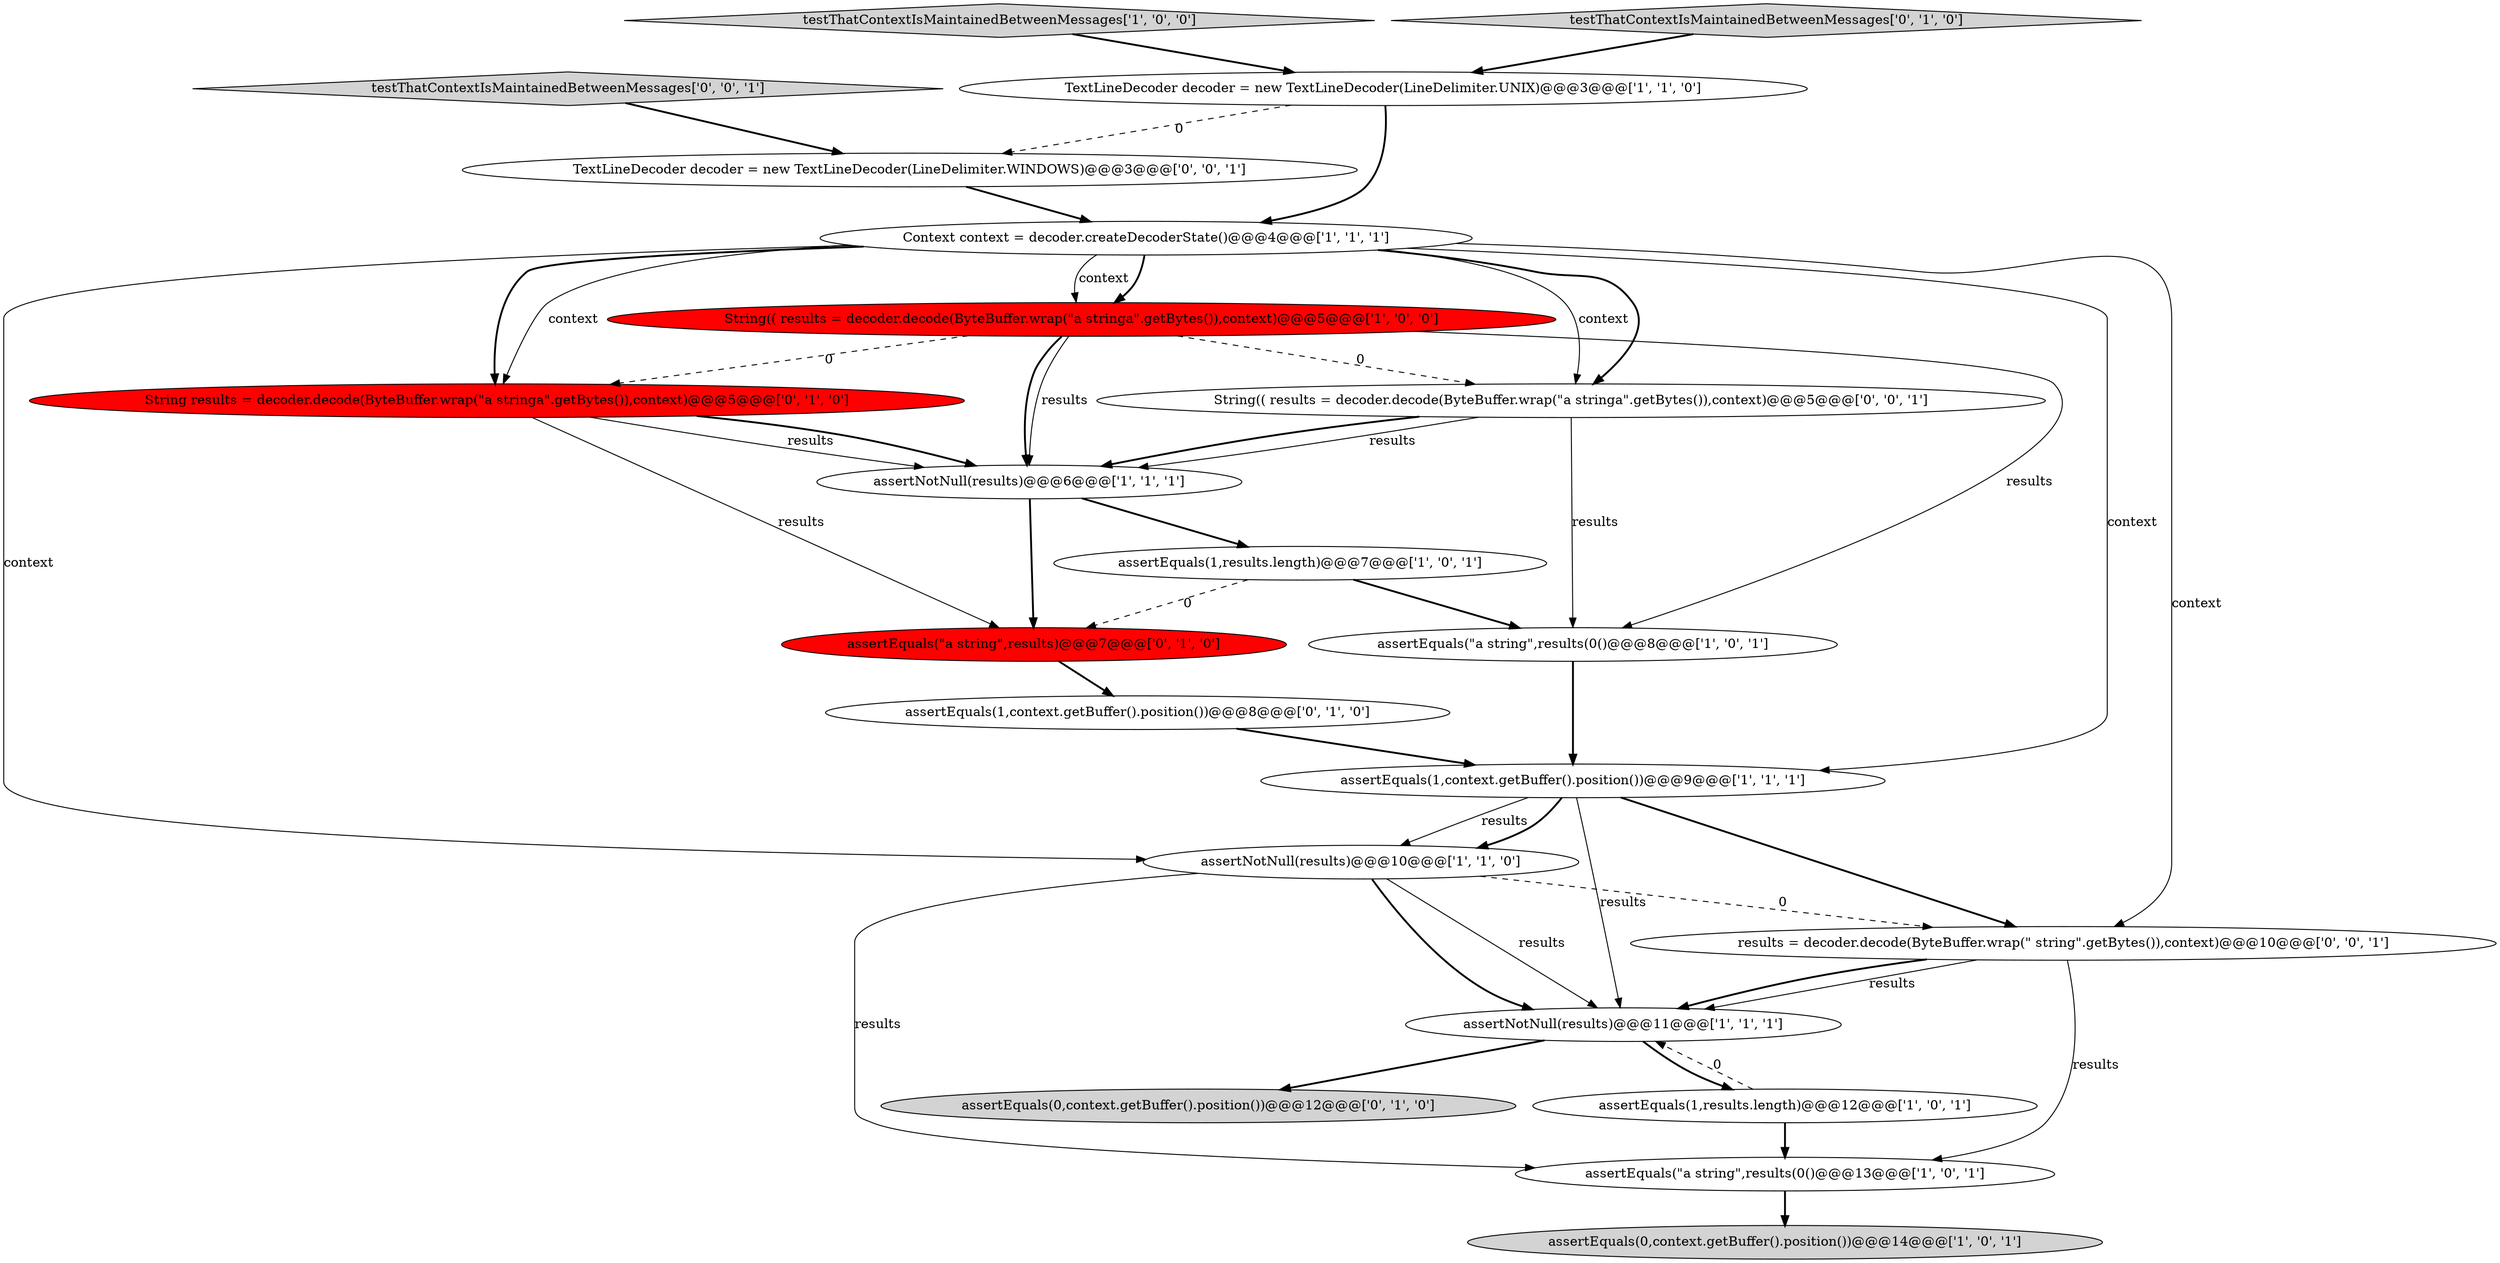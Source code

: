 digraph {
18 [style = filled, label = "results = decoder.decode(ByteBuffer.wrap(\" string\".getBytes()),context)@@@10@@@['0', '0', '1']", fillcolor = white, shape = ellipse image = "AAA0AAABBB3BBB"];
15 [style = filled, label = "String results = decoder.decode(ByteBuffer.wrap(\"a stringa\".getBytes()),context)@@@5@@@['0', '1', '0']", fillcolor = red, shape = ellipse image = "AAA1AAABBB2BBB"];
5 [style = filled, label = "assertNotNull(results)@@@6@@@['1', '1', '1']", fillcolor = white, shape = ellipse image = "AAA0AAABBB1BBB"];
7 [style = filled, label = "testThatContextIsMaintainedBetweenMessages['1', '0', '0']", fillcolor = lightgray, shape = diamond image = "AAA0AAABBB1BBB"];
10 [style = filled, label = "assertEquals(\"a string\",results(0()@@@8@@@['1', '0', '1']", fillcolor = white, shape = ellipse image = "AAA0AAABBB1BBB"];
17 [style = filled, label = "assertEquals(\"a string\",results)@@@7@@@['0', '1', '0']", fillcolor = red, shape = ellipse image = "AAA1AAABBB2BBB"];
19 [style = filled, label = "TextLineDecoder decoder = new TextLineDecoder(LineDelimiter.WINDOWS)@@@3@@@['0', '0', '1']", fillcolor = white, shape = ellipse image = "AAA0AAABBB3BBB"];
12 [style = filled, label = "assertEquals(1,results.length)@@@12@@@['1', '0', '1']", fillcolor = white, shape = ellipse image = "AAA0AAABBB1BBB"];
16 [style = filled, label = "assertEquals(1,context.getBuffer().position())@@@8@@@['0', '1', '0']", fillcolor = white, shape = ellipse image = "AAA0AAABBB2BBB"];
0 [style = filled, label = "assertEquals(1,results.length)@@@7@@@['1', '0', '1']", fillcolor = white, shape = ellipse image = "AAA0AAABBB1BBB"];
4 [style = filled, label = "assertNotNull(results)@@@11@@@['1', '1', '1']", fillcolor = white, shape = ellipse image = "AAA0AAABBB1BBB"];
13 [style = filled, label = "testThatContextIsMaintainedBetweenMessages['0', '1', '0']", fillcolor = lightgray, shape = diamond image = "AAA0AAABBB2BBB"];
9 [style = filled, label = "assertEquals(1,context.getBuffer().position())@@@9@@@['1', '1', '1']", fillcolor = white, shape = ellipse image = "AAA0AAABBB1BBB"];
8 [style = filled, label = "Context context = decoder.createDecoderState()@@@4@@@['1', '1', '1']", fillcolor = white, shape = ellipse image = "AAA0AAABBB1BBB"];
2 [style = filled, label = "TextLineDecoder decoder = new TextLineDecoder(LineDelimiter.UNIX)@@@3@@@['1', '1', '0']", fillcolor = white, shape = ellipse image = "AAA0AAABBB1BBB"];
1 [style = filled, label = "assertNotNull(results)@@@10@@@['1', '1', '0']", fillcolor = white, shape = ellipse image = "AAA0AAABBB1BBB"];
3 [style = filled, label = "assertEquals(\"a string\",results(0()@@@13@@@['1', '0', '1']", fillcolor = white, shape = ellipse image = "AAA0AAABBB1BBB"];
11 [style = filled, label = "assertEquals(0,context.getBuffer().position())@@@14@@@['1', '0', '1']", fillcolor = lightgray, shape = ellipse image = "AAA0AAABBB1BBB"];
14 [style = filled, label = "assertEquals(0,context.getBuffer().position())@@@12@@@['0', '1', '0']", fillcolor = lightgray, shape = ellipse image = "AAA0AAABBB2BBB"];
6 [style = filled, label = "String(( results = decoder.decode(ByteBuffer.wrap(\"a stringa\".getBytes()),context)@@@5@@@['1', '0', '0']", fillcolor = red, shape = ellipse image = "AAA1AAABBB1BBB"];
20 [style = filled, label = "String(( results = decoder.decode(ByteBuffer.wrap(\"a stringa\".getBytes()),context)@@@5@@@['0', '0', '1']", fillcolor = white, shape = ellipse image = "AAA0AAABBB3BBB"];
21 [style = filled, label = "testThatContextIsMaintainedBetweenMessages['0', '0', '1']", fillcolor = lightgray, shape = diamond image = "AAA0AAABBB3BBB"];
1->4 [style = bold, label=""];
4->14 [style = bold, label=""];
6->5 [style = solid, label="results"];
2->19 [style = dashed, label="0"];
8->15 [style = bold, label=""];
21->19 [style = bold, label=""];
9->4 [style = solid, label="results"];
20->10 [style = solid, label="results"];
6->20 [style = dashed, label="0"];
18->4 [style = solid, label="results"];
8->18 [style = solid, label="context"];
3->11 [style = bold, label=""];
8->1 [style = solid, label="context"];
6->10 [style = solid, label="results"];
20->5 [style = solid, label="results"];
8->15 [style = solid, label="context"];
8->6 [style = bold, label=""];
1->18 [style = dashed, label="0"];
8->9 [style = solid, label="context"];
5->17 [style = bold, label=""];
0->17 [style = dashed, label="0"];
19->8 [style = bold, label=""];
15->5 [style = bold, label=""];
20->5 [style = bold, label=""];
15->17 [style = solid, label="results"];
6->5 [style = bold, label=""];
0->10 [style = bold, label=""];
12->4 [style = dashed, label="0"];
8->20 [style = solid, label="context"];
8->20 [style = bold, label=""];
9->18 [style = bold, label=""];
18->4 [style = bold, label=""];
15->5 [style = solid, label="results"];
5->0 [style = bold, label=""];
18->3 [style = solid, label="results"];
6->15 [style = dashed, label="0"];
7->2 [style = bold, label=""];
9->1 [style = solid, label="results"];
8->6 [style = solid, label="context"];
4->12 [style = bold, label=""];
10->9 [style = bold, label=""];
12->3 [style = bold, label=""];
9->1 [style = bold, label=""];
1->4 [style = solid, label="results"];
1->3 [style = solid, label="results"];
16->9 [style = bold, label=""];
17->16 [style = bold, label=""];
2->8 [style = bold, label=""];
13->2 [style = bold, label=""];
}
